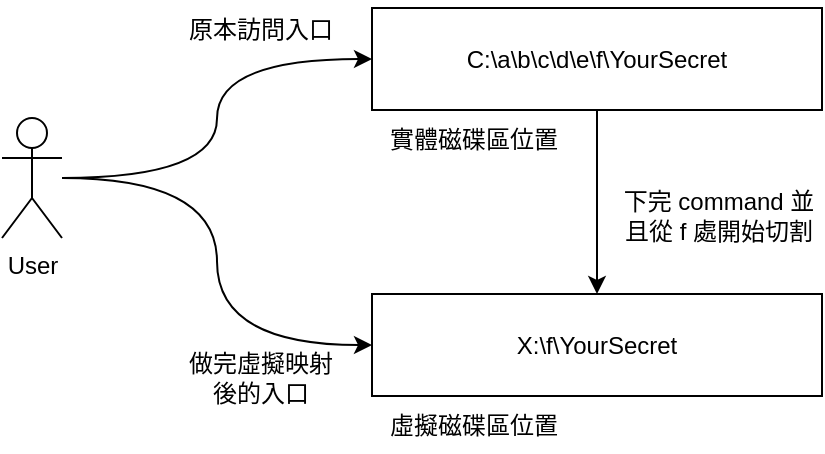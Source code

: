 <mxfile>
    <diagram id="tgxpkRwAs3Mdv7ll0b9i" name="Page-1">
        <mxGraphModel dx="559" dy="371" grid="0" gridSize="10" guides="1" tooltips="1" connect="1" arrows="1" fold="1" page="1" pageScale="1" pageWidth="1169" pageHeight="827" math="0" shadow="0">
            <root>
                <mxCell id="0"/>
                <mxCell id="1" parent="0"/>
                <mxCell id="6" value="X:\f\YourSecret" style="rounded=0;whiteSpace=wrap;html=1;" vertex="1" parent="1">
                    <mxGeometry x="301" y="419" width="225" height="51" as="geometry"/>
                </mxCell>
                <mxCell id="7" value="虛擬磁碟區位置" style="text;html=1;strokeColor=none;fillColor=none;align=center;verticalAlign=middle;whiteSpace=wrap;rounded=0;" vertex="1" parent="1">
                    <mxGeometry x="301" y="472" width="102" height="26" as="geometry"/>
                </mxCell>
                <mxCell id="8" value="" style="group" vertex="1" connectable="0" parent="1">
                    <mxGeometry x="301" y="276" width="225" height="79" as="geometry"/>
                </mxCell>
                <mxCell id="2" value="C:\a\b\c\d\e\f\YourSecret" style="rounded=0;whiteSpace=wrap;html=1;" vertex="1" parent="8">
                    <mxGeometry width="225" height="51" as="geometry"/>
                </mxCell>
                <mxCell id="3" value="實體磁碟區位置" style="text;html=1;strokeColor=none;fillColor=none;align=center;verticalAlign=middle;whiteSpace=wrap;rounded=0;" vertex="1" parent="8">
                    <mxGeometry y="53" width="102" height="26" as="geometry"/>
                </mxCell>
                <mxCell id="9" value="" style="endArrow=classic;html=1;exitX=0.5;exitY=1;exitDx=0;exitDy=0;entryX=0.5;entryY=0;entryDx=0;entryDy=0;" edge="1" parent="1" source="2" target="6">
                    <mxGeometry width="50" height="50" relative="1" as="geometry">
                        <mxPoint x="559" y="415" as="sourcePoint"/>
                        <mxPoint x="609" y="365" as="targetPoint"/>
                    </mxGeometry>
                </mxCell>
                <mxCell id="10" value="下完 command 並且從 f 處開始切割" style="text;html=1;strokeColor=none;fillColor=none;align=center;verticalAlign=middle;whiteSpace=wrap;rounded=0;" vertex="1" parent="1">
                    <mxGeometry x="423" y="365" width="103" height="30" as="geometry"/>
                </mxCell>
                <mxCell id="14" style="edgeStyle=orthogonalEdgeStyle;html=1;entryX=0;entryY=0.5;entryDx=0;entryDy=0;curved=1;" edge="1" parent="1" source="11" target="2">
                    <mxGeometry relative="1" as="geometry"/>
                </mxCell>
                <mxCell id="15" style="edgeStyle=orthogonalEdgeStyle;html=1;entryX=0;entryY=0.5;entryDx=0;entryDy=0;curved=1;" edge="1" parent="1" source="11" target="6">
                    <mxGeometry relative="1" as="geometry"/>
                </mxCell>
                <mxCell id="11" value="User" style="shape=umlActor;verticalLabelPosition=bottom;verticalAlign=top;html=1;outlineConnect=0;" vertex="1" parent="1">
                    <mxGeometry x="116" y="331" width="30" height="60" as="geometry"/>
                </mxCell>
                <mxCell id="16" value="原本訪問入口" style="text;html=1;strokeColor=none;fillColor=none;align=center;verticalAlign=middle;whiteSpace=wrap;rounded=0;" vertex="1" parent="1">
                    <mxGeometry x="204" y="272" width="83" height="30" as="geometry"/>
                </mxCell>
                <mxCell id="17" value="做完虛擬映射後的入口" style="text;html=1;strokeColor=none;fillColor=none;align=center;verticalAlign=middle;whiteSpace=wrap;rounded=0;" vertex="1" parent="1">
                    <mxGeometry x="204" y="446" width="83" height="30" as="geometry"/>
                </mxCell>
            </root>
        </mxGraphModel>
    </diagram>
</mxfile>